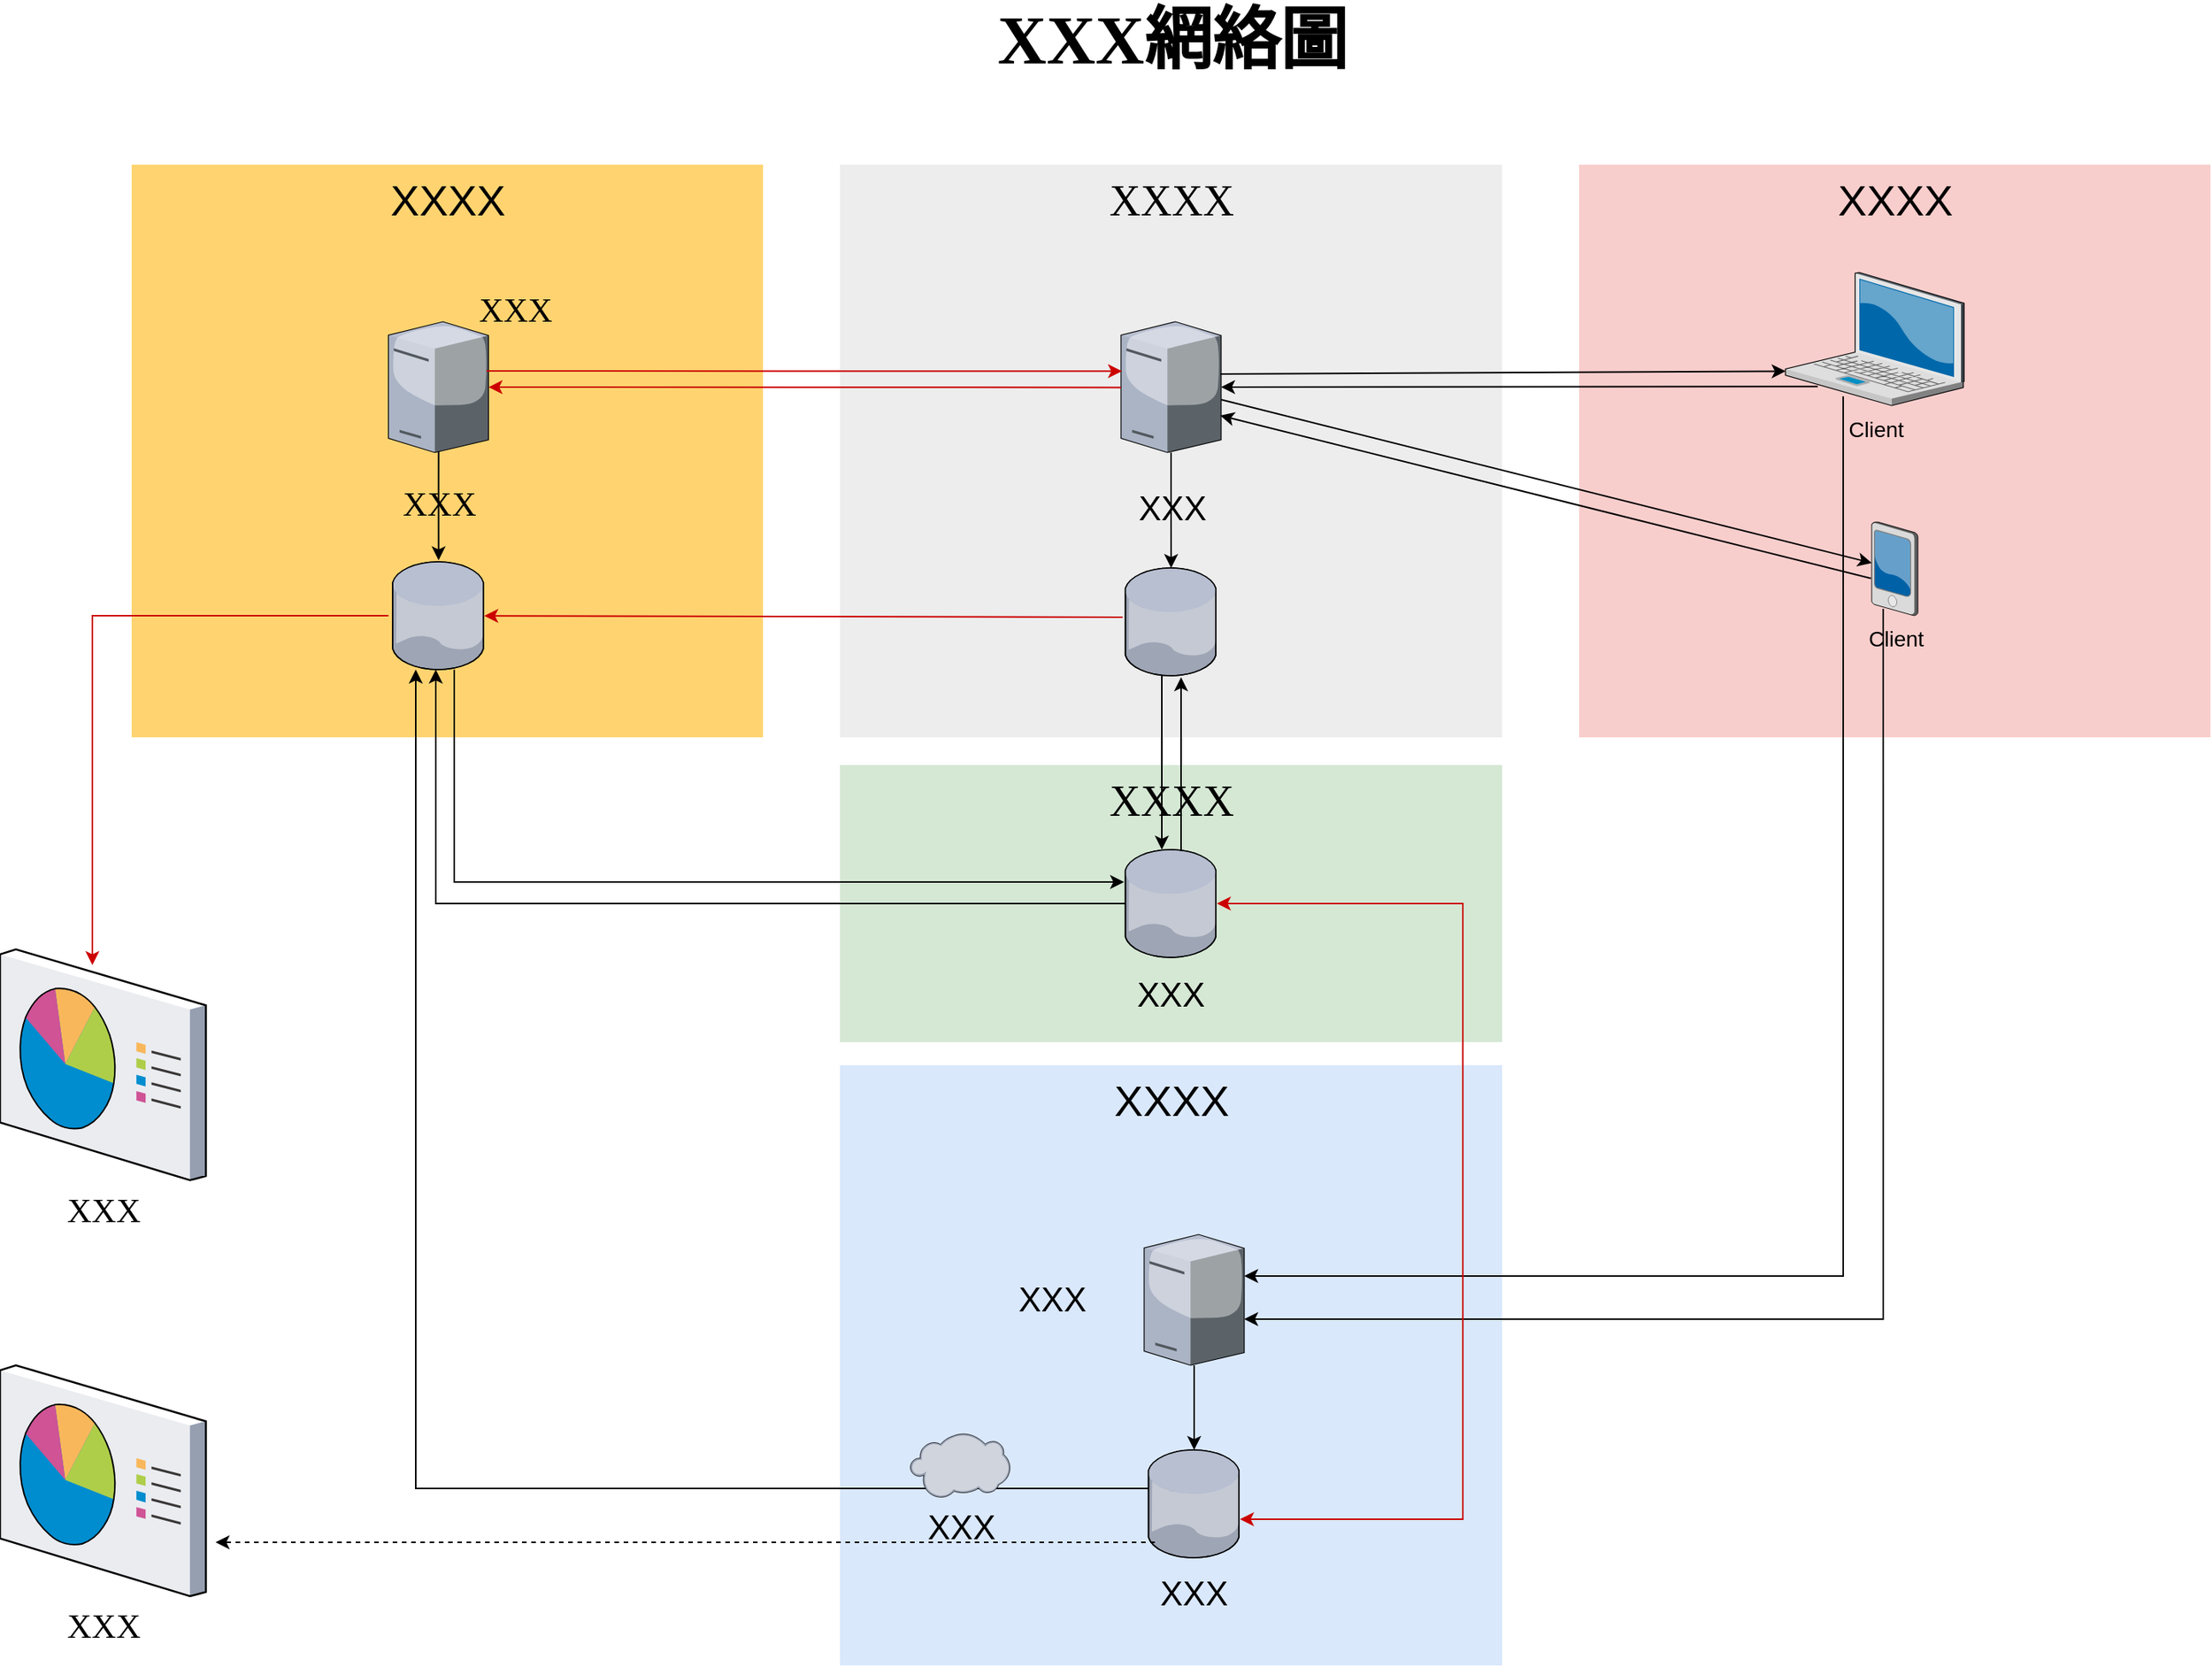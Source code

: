 <mxfile version="12.9.10" type="github"><diagram name="Page-1" id="e3a06f82-3646-2815-327d-82caf3d4e204"><mxGraphModel dx="1022" dy="469" grid="1" gridSize="10" guides="1" tooltips="1" connect="1" arrows="1" fold="1" page="1" pageScale="1.5" pageWidth="1169" pageHeight="826" background="none" math="0" shadow="0" extFonts="微軟正黑體^https://fonts.googleapis.com/css?family=%E5%BE%AE%E8%BB%9F%E6%AD%A3%E9%BB%91%E9%AB%94"><root><mxCell id="0" style=";html=1;"/><mxCell id="1" style=";html=1;" parent="0"/><mxCell id="jZmFj0mmVcBt7xnAqEcb-47" value="&lt;font style=&quot;font-size: 28px&quot; face=&quot;微軟正黑體&quot;&gt;XXXX&lt;/font&gt;" style="whiteSpace=wrap;html=1;fillColor=#d5e8d4;fontSize=14;strokeColor=none;verticalAlign=top;" parent="1" vertex="1"><mxGeometry x="635.5" y="530" width="430" height="180" as="geometry"/></mxCell><mxCell id="6a7d8f32e03d9370-60" value="&lt;font style=&quot;font-size: 28px&quot;&gt;XXXX&lt;/font&gt;" style="whiteSpace=wrap;html=1;fillColor=#dae8fc;fontSize=14;strokeColor=none;verticalAlign=top;" parent="1" vertex="1"><mxGeometry x="635.5" y="725" width="430" height="390" as="geometry"/></mxCell><mxCell id="6a7d8f32e03d9370-58" value="&lt;font style=&quot;font-size: 28px&quot;&gt;XXXX&lt;/font&gt;" style="whiteSpace=wrap;html=1;fillColor=#F8CECC;fontSize=14;strokeColor=none;verticalAlign=top;" parent="1" vertex="1"><mxGeometry x="1115.5" y="140" width="410" height="372" as="geometry"/></mxCell><mxCell id="6a7d8f32e03d9370-59" value="&lt;font style=&quot;font-size: 28px&quot; face=&quot;微軟正黑體&quot;&gt;XXXX&lt;/font&gt;" style="whiteSpace=wrap;html=1;fillColor=#EDEDED;fontSize=14;strokeColor=none;verticalAlign=top;" parent="1" vertex="1"><mxGeometry x="635.5" y="140" width="430" height="372" as="geometry"/></mxCell><mxCell id="6a7d8f32e03d9370-57" value="&lt;font style=&quot;font-size: 28px&quot;&gt;XXXX&lt;/font&gt;" style="whiteSpace=wrap;html=1;fillColor=#FFD470;gradientColor=none;fontSize=14;strokeColor=none;verticalAlign=top;" parent="1" vertex="1"><mxGeometry x="175.5" y="140" width="410" height="372" as="geometry"/></mxCell><mxCell id="6a7d8f32e03d9370-36" style="edgeStyle=none;rounded=0;html=1;startSize=6;endSize=6;jettySize=auto;orthogonalLoop=1;fontSize=14;endArrow=classic;endFill=1;strokeWidth=1;exitX=0.181;exitY=0.857;exitDx=0;exitDy=0;exitPerimeter=0;" parent="1" source="6a7d8f32e03d9370-1" target="jZmFj0mmVcBt7xnAqEcb-12" edge="1"><mxGeometry relative="1" as="geometry"/></mxCell><mxCell id="6a7d8f32e03d9370-1" value="Client" style="verticalLabelPosition=bottom;aspect=fixed;html=1;verticalAlign=top;strokeColor=none;shape=mxgraph.citrix.laptop_2;fillColor=#66B2FF;gradientColor=#0066CC;fontSize=14;" parent="1" vertex="1"><mxGeometry x="1249.5" y="210" width="116" height="86.5" as="geometry"/></mxCell><mxCell id="6a7d8f32e03d9370-37" style="edgeStyle=none;rounded=0;html=1;startSize=6;endSize=6;jettySize=auto;orthogonalLoop=1;fontSize=14;endArrow=none;endFill=0;strokeWidth=1;startArrow=classic;startFill=1;" parent="1" source="6a7d8f32e03d9370-6" target="jZmFj0mmVcBt7xnAqEcb-12" edge="1"><mxGeometry relative="1" as="geometry"/></mxCell><mxCell id="6a7d8f32e03d9370-6" value="Client" style="verticalLabelPosition=bottom;aspect=fixed;html=1;verticalAlign=top;strokeColor=none;shape=mxgraph.citrix.pda;fillColor=#66B2FF;gradientColor=#0066CC;fontSize=14;" parent="1" vertex="1"><mxGeometry x="1305.5" y="372" width="30" height="61" as="geometry"/></mxCell><mxCell id="6a7d8f32e03d9370-62" value="XXX網絡圖" style="text;strokeColor=none;fillColor=none;html=1;fontSize=44;fontStyle=1;verticalAlign=middle;align=center;fontFamily=微軟正黑體;" parent="1" vertex="1"><mxGeometry x="420" y="40" width="861" height="40" as="geometry"/></mxCell><mxCell id="jZmFj0mmVcBt7xnAqEcb-54" value="" style="edgeStyle=none;rounded=0;orthogonalLoop=1;jettySize=auto;html=1;labelBackgroundColor=none;startArrow=none;startFill=0;startSize=6;endArrow=classic;endFill=1;endSize=6;strokeWidth=1;fontFamily=微軟正黑體;fontSize=32;" parent="1" edge="1"><mxGeometry relative="1" as="geometry"><mxPoint x="844.5" y="472" as="sourcePoint"/><mxPoint x="844.5" y="585" as="targetPoint"/></mxGeometry></mxCell><mxCell id="jZmFj0mmVcBt7xnAqEcb-9" value="" style="verticalLabelPosition=bottom;aspect=fixed;html=1;verticalAlign=top;strokeColor=none;align=center;outlineConnect=0;shape=mxgraph.citrix.database;" parent="1" vertex="1"><mxGeometry x="820.75" y="402" width="59.5" height="70" as="geometry"/></mxCell><mxCell id="jZmFj0mmVcBt7xnAqEcb-23" value="" style="edgeStyle=none;rounded=0;orthogonalLoop=1;jettySize=auto;html=1;labelBackgroundColor=none;startArrow=none;startFill=0;endArrow=classic;endFill=1;" parent="1" source="jZmFj0mmVcBt7xnAqEcb-11" target="jZmFj0mmVcBt7xnAqEcb-22" edge="1"><mxGeometry relative="1" as="geometry"/></mxCell><mxCell id="jZmFj0mmVcBt7xnAqEcb-11" value="" style="verticalLabelPosition=bottom;aspect=fixed;html=1;verticalAlign=top;strokeColor=none;align=center;outlineConnect=0;shape=mxgraph.citrix.tower_server;" parent="1" vertex="1"><mxGeometry x="833" y="835" width="65" height="85" as="geometry"/></mxCell><mxCell id="jZmFj0mmVcBt7xnAqEcb-13" value="&lt;font style=&quot;font-size: 22px&quot;&gt;XXX&lt;/font&gt;" style="edgeStyle=orthogonalEdgeStyle;rounded=0;orthogonalLoop=1;jettySize=auto;html=1;labelBackgroundColor=none;" parent="1" source="jZmFj0mmVcBt7xnAqEcb-12" target="jZmFj0mmVcBt7xnAqEcb-9" edge="1"><mxGeometry relative="1" as="geometry"/></mxCell><mxCell id="jZmFj0mmVcBt7xnAqEcb-12" value="" style="verticalLabelPosition=bottom;aspect=fixed;html=1;verticalAlign=top;strokeColor=none;align=center;outlineConnect=0;shape=mxgraph.citrix.tower_server;" parent="1" vertex="1"><mxGeometry x="818" y="242" width="65" height="85" as="geometry"/></mxCell><mxCell id="jZmFj0mmVcBt7xnAqEcb-21" value="&lt;span style=&quot;font-size: 22px&quot;&gt;XXX&lt;br&gt;&lt;/span&gt;" style="text;html=1;strokeColor=none;fillColor=none;align=center;verticalAlign=middle;whiteSpace=wrap;rounded=0;" parent="1" vertex="1"><mxGeometry x="730.5" y="843.75" width="85" height="67.5" as="geometry"/></mxCell><mxCell id="jZmFj0mmVcBt7xnAqEcb-22" value="" style="verticalLabelPosition=bottom;aspect=fixed;html=1;verticalAlign=top;strokeColor=none;align=center;outlineConnect=0;shape=mxgraph.citrix.database;" parent="1" vertex="1"><mxGeometry x="835.75" y="975" width="59.5" height="70" as="geometry"/></mxCell><mxCell id="jZmFj0mmVcBt7xnAqEcb-24" value="&lt;span style=&quot;font-size: 22px&quot;&gt;XXX&lt;br&gt;&lt;/span&gt;" style="text;html=1;strokeColor=none;fillColor=none;align=center;verticalAlign=middle;whiteSpace=wrap;rounded=0;" parent="1" vertex="1"><mxGeometry x="823" y="1035" width="85" height="67.5" as="geometry"/></mxCell><mxCell id="jZmFj0mmVcBt7xnAqEcb-27" value="" style="edgeStyle=orthogonalEdgeStyle;rounded=0;orthogonalLoop=1;jettySize=auto;html=1;labelBackgroundColor=none;startArrow=classic;startFill=1;endArrow=none;endFill=0;entryX=0.323;entryY=0.931;entryDx=0;entryDy=0;entryPerimeter=0;" parent="1" source="jZmFj0mmVcBt7xnAqEcb-11" target="6a7d8f32e03d9370-1" edge="1"><mxGeometry relative="1" as="geometry"><mxPoint x="897" y="866.24" as="sourcePoint"/><mxPoint x="1283.5" y="460" as="targetPoint"/><Array as="points"><mxPoint x="1287" y="862"/></Array></mxGeometry></mxCell><mxCell id="jZmFj0mmVcBt7xnAqEcb-30" style="edgeStyle=none;rounded=0;html=1;startSize=6;endSize=6;jettySize=auto;orthogonalLoop=1;fontSize=14;endArrow=classic;endFill=1;strokeWidth=1;" parent="1" edge="1"><mxGeometry relative="1" as="geometry"><mxPoint x="1305" y="408.734" as="sourcePoint"/><mxPoint x="882.5" y="303" as="targetPoint"/></mxGeometry></mxCell><mxCell id="jZmFj0mmVcBt7xnAqEcb-31" style="edgeStyle=none;rounded=0;html=1;startSize=6;endSize=6;jettySize=auto;orthogonalLoop=1;fontSize=14;endArrow=none;endFill=0;strokeWidth=1;exitX=0.001;exitY=0.742;exitDx=0;exitDy=0;exitPerimeter=0;startArrow=classic;startFill=1;" parent="1" source="6a7d8f32e03d9370-1" edge="1"><mxGeometry relative="1" as="geometry"><mxPoint x="1245.5" y="287" as="sourcePoint"/><mxPoint x="882.5" y="276.0" as="targetPoint"/></mxGeometry></mxCell><mxCell id="jZmFj0mmVcBt7xnAqEcb-32" value="" style="verticalLabelPosition=bottom;aspect=fixed;html=1;verticalAlign=top;strokeColor=none;align=center;outlineConnect=0;shape=mxgraph.citrix.database;" parent="1" vertex="1"><mxGeometry x="345" y="398" width="59.5" height="70" as="geometry"/></mxCell><mxCell id="jZmFj0mmVcBt7xnAqEcb-73" value="XXX" style="edgeStyle=orthogonalEdgeStyle;rounded=0;orthogonalLoop=1;jettySize=auto;html=1;labelBackgroundColor=none;startArrow=none;startFill=0;startSize=6;endArrow=classic;endFill=1;endSize=6;strokeColor=#000000;strokeWidth=1;fontFamily=微軟正黑體;fontSize=22;" parent="1" edge="1"><mxGeometry relative="1" as="geometry"><mxPoint x="374.833" y="326.0" as="sourcePoint"/><mxPoint x="374.833" y="397" as="targetPoint"/><Array as="points"><mxPoint x="375" y="360"/><mxPoint x="375" y="360"/></Array></mxGeometry></mxCell><mxCell id="jZmFj0mmVcBt7xnAqEcb-33" value="" style="verticalLabelPosition=bottom;aspect=fixed;html=1;verticalAlign=top;strokeColor=none;align=center;outlineConnect=0;shape=mxgraph.citrix.tower_server;" parent="1" vertex="1"><mxGeometry x="342.25" y="242" width="65" height="85" as="geometry"/></mxCell><mxCell id="jZmFj0mmVcBt7xnAqEcb-36" value="" style="edgeStyle=orthogonalEdgeStyle;rounded=0;orthogonalLoop=1;jettySize=auto;html=1;labelBackgroundColor=none;startArrow=none;startFill=0;endArrow=classic;endFill=1;" parent="1" source="jZmFj0mmVcBt7xnAqEcb-22" target="jZmFj0mmVcBt7xnAqEcb-32" edge="1"><mxGeometry relative="1" as="geometry"><mxPoint x="175.5" y="911.25" as="sourcePoint"/><mxPoint x="375.471" y="635" as="targetPoint"/><Array as="points"><mxPoint x="360" y="1000"/></Array></mxGeometry></mxCell><mxCell id="jZmFj0mmVcBt7xnAqEcb-38" value="&lt;font style=&quot;font-size: 22px&quot;&gt;XXX&lt;/font&gt;" style="verticalLabelPosition=bottom;aspect=fixed;html=1;verticalAlign=top;strokeColor=none;align=center;outlineConnect=0;shape=mxgraph.citrix.cloud;" parent="1" vertex="1"><mxGeometry x="681" y="964" width="65" height="42.42" as="geometry"/></mxCell><mxCell id="jZmFj0mmVcBt7xnAqEcb-41" style="edgeStyle=none;rounded=0;html=1;startSize=6;endSize=6;jettySize=auto;orthogonalLoop=1;fontSize=14;endArrow=classic;endFill=1;strokeWidth=1;exitX=0.181;exitY=0.857;exitDx=0;exitDy=0;exitPerimeter=0;strokeColor=#CC0000;" parent="1" target="jZmFj0mmVcBt7xnAqEcb-33" edge="1"><mxGeometry relative="1" as="geometry"><mxPoint x="817.996" y="284.731" as="sourcePoint"/><mxPoint x="430.5" y="274.0" as="targetPoint"/></mxGeometry></mxCell><mxCell id="jZmFj0mmVcBt7xnAqEcb-42" style="edgeStyle=none;rounded=0;html=1;startSize=6;endSize=6;jettySize=auto;orthogonalLoop=1;fontSize=14;endArrow=none;endFill=0;strokeWidth=1;exitX=0.001;exitY=0.742;exitDx=0;exitDy=0;exitPerimeter=0;startArrow=classic;startFill=1;strokeColor=#CC0000;" parent="1" edge="1"><mxGeometry relative="1" as="geometry"><mxPoint x="818.616" y="274.183" as="sourcePoint"/><mxPoint x="406" y="274" as="targetPoint"/></mxGeometry></mxCell><mxCell id="jZmFj0mmVcBt7xnAqEcb-46" value="" style="edgeStyle=orthogonalEdgeStyle;rounded=0;orthogonalLoop=1;jettySize=auto;html=1;labelBackgroundColor=none;startArrow=classic;startFill=1;endArrow=none;endFill=0;entryX=0.323;entryY=0.931;entryDx=0;entryDy=0;entryPerimeter=0;" parent="1" source="jZmFj0mmVcBt7xnAqEcb-11" edge="1"><mxGeometry relative="1" as="geometry"><mxPoint x="924" y="900" as="sourcePoint"/><mxPoint x="1312.968" y="428.472" as="targetPoint"/><Array as="points"><mxPoint x="1313" y="890"/></Array></mxGeometry></mxCell><mxCell id="jZmFj0mmVcBt7xnAqEcb-48" value="" style="verticalLabelPosition=bottom;aspect=fixed;html=1;verticalAlign=top;strokeColor=none;align=center;outlineConnect=0;shape=mxgraph.citrix.database;direction=south;rotation=-90;" parent="1" vertex="1"><mxGeometry x="815.5" y="590.25" width="70" height="59.5" as="geometry"/></mxCell><mxCell id="jZmFj0mmVcBt7xnAqEcb-55" value="&lt;span style=&quot;font-size: 22px&quot;&gt;XXX&lt;br&gt;&lt;/span&gt;" style="text;html=1;strokeColor=none;fillColor=none;align=center;verticalAlign=middle;whiteSpace=wrap;rounded=0;" parent="1" vertex="1"><mxGeometry x="808" y="646" width="85" height="67.5" as="geometry"/></mxCell><mxCell id="jZmFj0mmVcBt7xnAqEcb-56" value="" style="edgeStyle=orthogonalEdgeStyle;rounded=0;orthogonalLoop=1;jettySize=auto;html=1;labelBackgroundColor=none;startArrow=none;startFill=0;endArrow=classic;endFill=1;" parent="1" source="jZmFj0mmVcBt7xnAqEcb-48" target="jZmFj0mmVcBt7xnAqEcb-32" edge="1"><mxGeometry relative="1" as="geometry"><mxPoint x="845.75" y="1015" as="sourcePoint"/><mxPoint x="400" y="540" as="targetPoint"/><Array as="points"><mxPoint x="373" y="620"/></Array></mxGeometry></mxCell><mxCell id="jZmFj0mmVcBt7xnAqEcb-57" style="edgeStyle=none;rounded=0;html=1;startSize=6;endSize=6;jettySize=auto;orthogonalLoop=1;fontSize=14;endArrow=classic;endFill=1;strokeWidth=1;strokeColor=#CC0000;" parent="1" target="jZmFj0mmVcBt7xnAqEcb-32" edge="1"><mxGeometry relative="1" as="geometry"><mxPoint x="819" y="434" as="sourcePoint"/><mxPoint x="408.75" y="432.261" as="targetPoint"/></mxGeometry></mxCell><mxCell id="jZmFj0mmVcBt7xnAqEcb-61" value="" style="edgeStyle=orthogonalEdgeStyle;rounded=0;orthogonalLoop=1;jettySize=auto;html=1;labelBackgroundColor=none;startArrow=classic;startFill=1;endArrow=classic;endFill=1;strokeColor=#CC0000;" parent="1" source="jZmFj0mmVcBt7xnAqEcb-22" target="jZmFj0mmVcBt7xnAqEcb-48" edge="1"><mxGeometry relative="1" as="geometry"><mxPoint x="1150" y="1030" as="sourcePoint"/><mxPoint x="1040" y="670.0" as="targetPoint"/><Array as="points"><mxPoint x="1040" y="1020"/><mxPoint x="1040" y="620"/></Array></mxGeometry></mxCell><mxCell id="jZmFj0mmVcBt7xnAqEcb-62" value="" style="edgeStyle=none;rounded=0;orthogonalLoop=1;jettySize=auto;html=1;labelBackgroundColor=none;startArrow=classic;startFill=1;startSize=6;endArrow=none;endFill=0;endSize=6;strokeWidth=1;fontFamily=微軟正黑體;fontSize=32;" parent="1" edge="1"><mxGeometry relative="1" as="geometry"><mxPoint x="857" y="473" as="sourcePoint"/><mxPoint x="857" y="586" as="targetPoint"/></mxGeometry></mxCell><mxCell id="jZmFj0mmVcBt7xnAqEcb-63" value="" style="edgeStyle=orthogonalEdgeStyle;rounded=0;orthogonalLoop=1;jettySize=auto;html=1;labelBackgroundColor=none;startArrow=classic;startFill=1;endArrow=none;endFill=0;" parent="1" target="jZmFj0mmVcBt7xnAqEcb-32" edge="1"><mxGeometry relative="1" as="geometry"><mxPoint x="820" y="606" as="sourcePoint"/><mxPoint x="385" y="470" as="targetPoint"/><Array as="points"><mxPoint x="820" y="606"/><mxPoint x="385" y="606"/></Array></mxGeometry></mxCell><mxCell id="jZmFj0mmVcBt7xnAqEcb-65" value="XXX" style="verticalLabelPosition=bottom;aspect=fixed;html=1;verticalAlign=top;strokeColor=none;align=center;outlineConnect=0;shape=mxgraph.citrix.reporting;fillColor=#F8CECC;fontFamily=微軟正黑體;fontSize=22;" parent="1" vertex="1"><mxGeometry x="90" y="920" width="133.69" height="150" as="geometry"/></mxCell><mxCell id="jZmFj0mmVcBt7xnAqEcb-66" value="XXX" style="verticalLabelPosition=bottom;aspect=fixed;html=1;verticalAlign=top;strokeColor=none;align=center;outlineConnect=0;shape=mxgraph.citrix.reporting;fillColor=#F8CECC;fontFamily=微軟正黑體;fontSize=22;" parent="1" vertex="1"><mxGeometry x="90" y="649.75" width="133.69" height="150" as="geometry"/></mxCell><mxCell id="jZmFj0mmVcBt7xnAqEcb-67" value="" style="edgeStyle=orthogonalEdgeStyle;rounded=0;orthogonalLoop=1;jettySize=auto;html=1;labelBackgroundColor=none;startArrow=none;startFill=0;endArrow=classic;endFill=1;strokeColor=#CC0000;" parent="1" edge="1"><mxGeometry relative="1" as="geometry"><mxPoint x="342.25" y="433" as="sourcePoint"/><mxPoint x="150" y="660" as="targetPoint"/><Array as="points"><mxPoint x="150" y="433"/></Array></mxGeometry></mxCell><mxCell id="jZmFj0mmVcBt7xnAqEcb-68" style="edgeStyle=none;rounded=0;html=1;startSize=6;endSize=6;jettySize=auto;orthogonalLoop=1;fontSize=14;endArrow=classic;endFill=1;strokeWidth=1;strokeColor=#000000;dashed=1;" parent="1" edge="1"><mxGeometry relative="1" as="geometry"><mxPoint x="840" y="1035" as="sourcePoint"/><mxPoint x="230" y="1035" as="targetPoint"/></mxGeometry></mxCell><mxCell id="gbFb1WGAg2-f-wagdm7X-1" value="XXX" style="text;html=1;strokeColor=none;fillColor=none;align=center;verticalAlign=middle;whiteSpace=wrap;rounded=0;fontFamily=微軟正黑體;fontSize=22;" parent="1" vertex="1"><mxGeometry x="397" y="215" width="56.31" height="40.5" as="geometry"/></mxCell></root></mxGraphModel></diagram></mxfile>